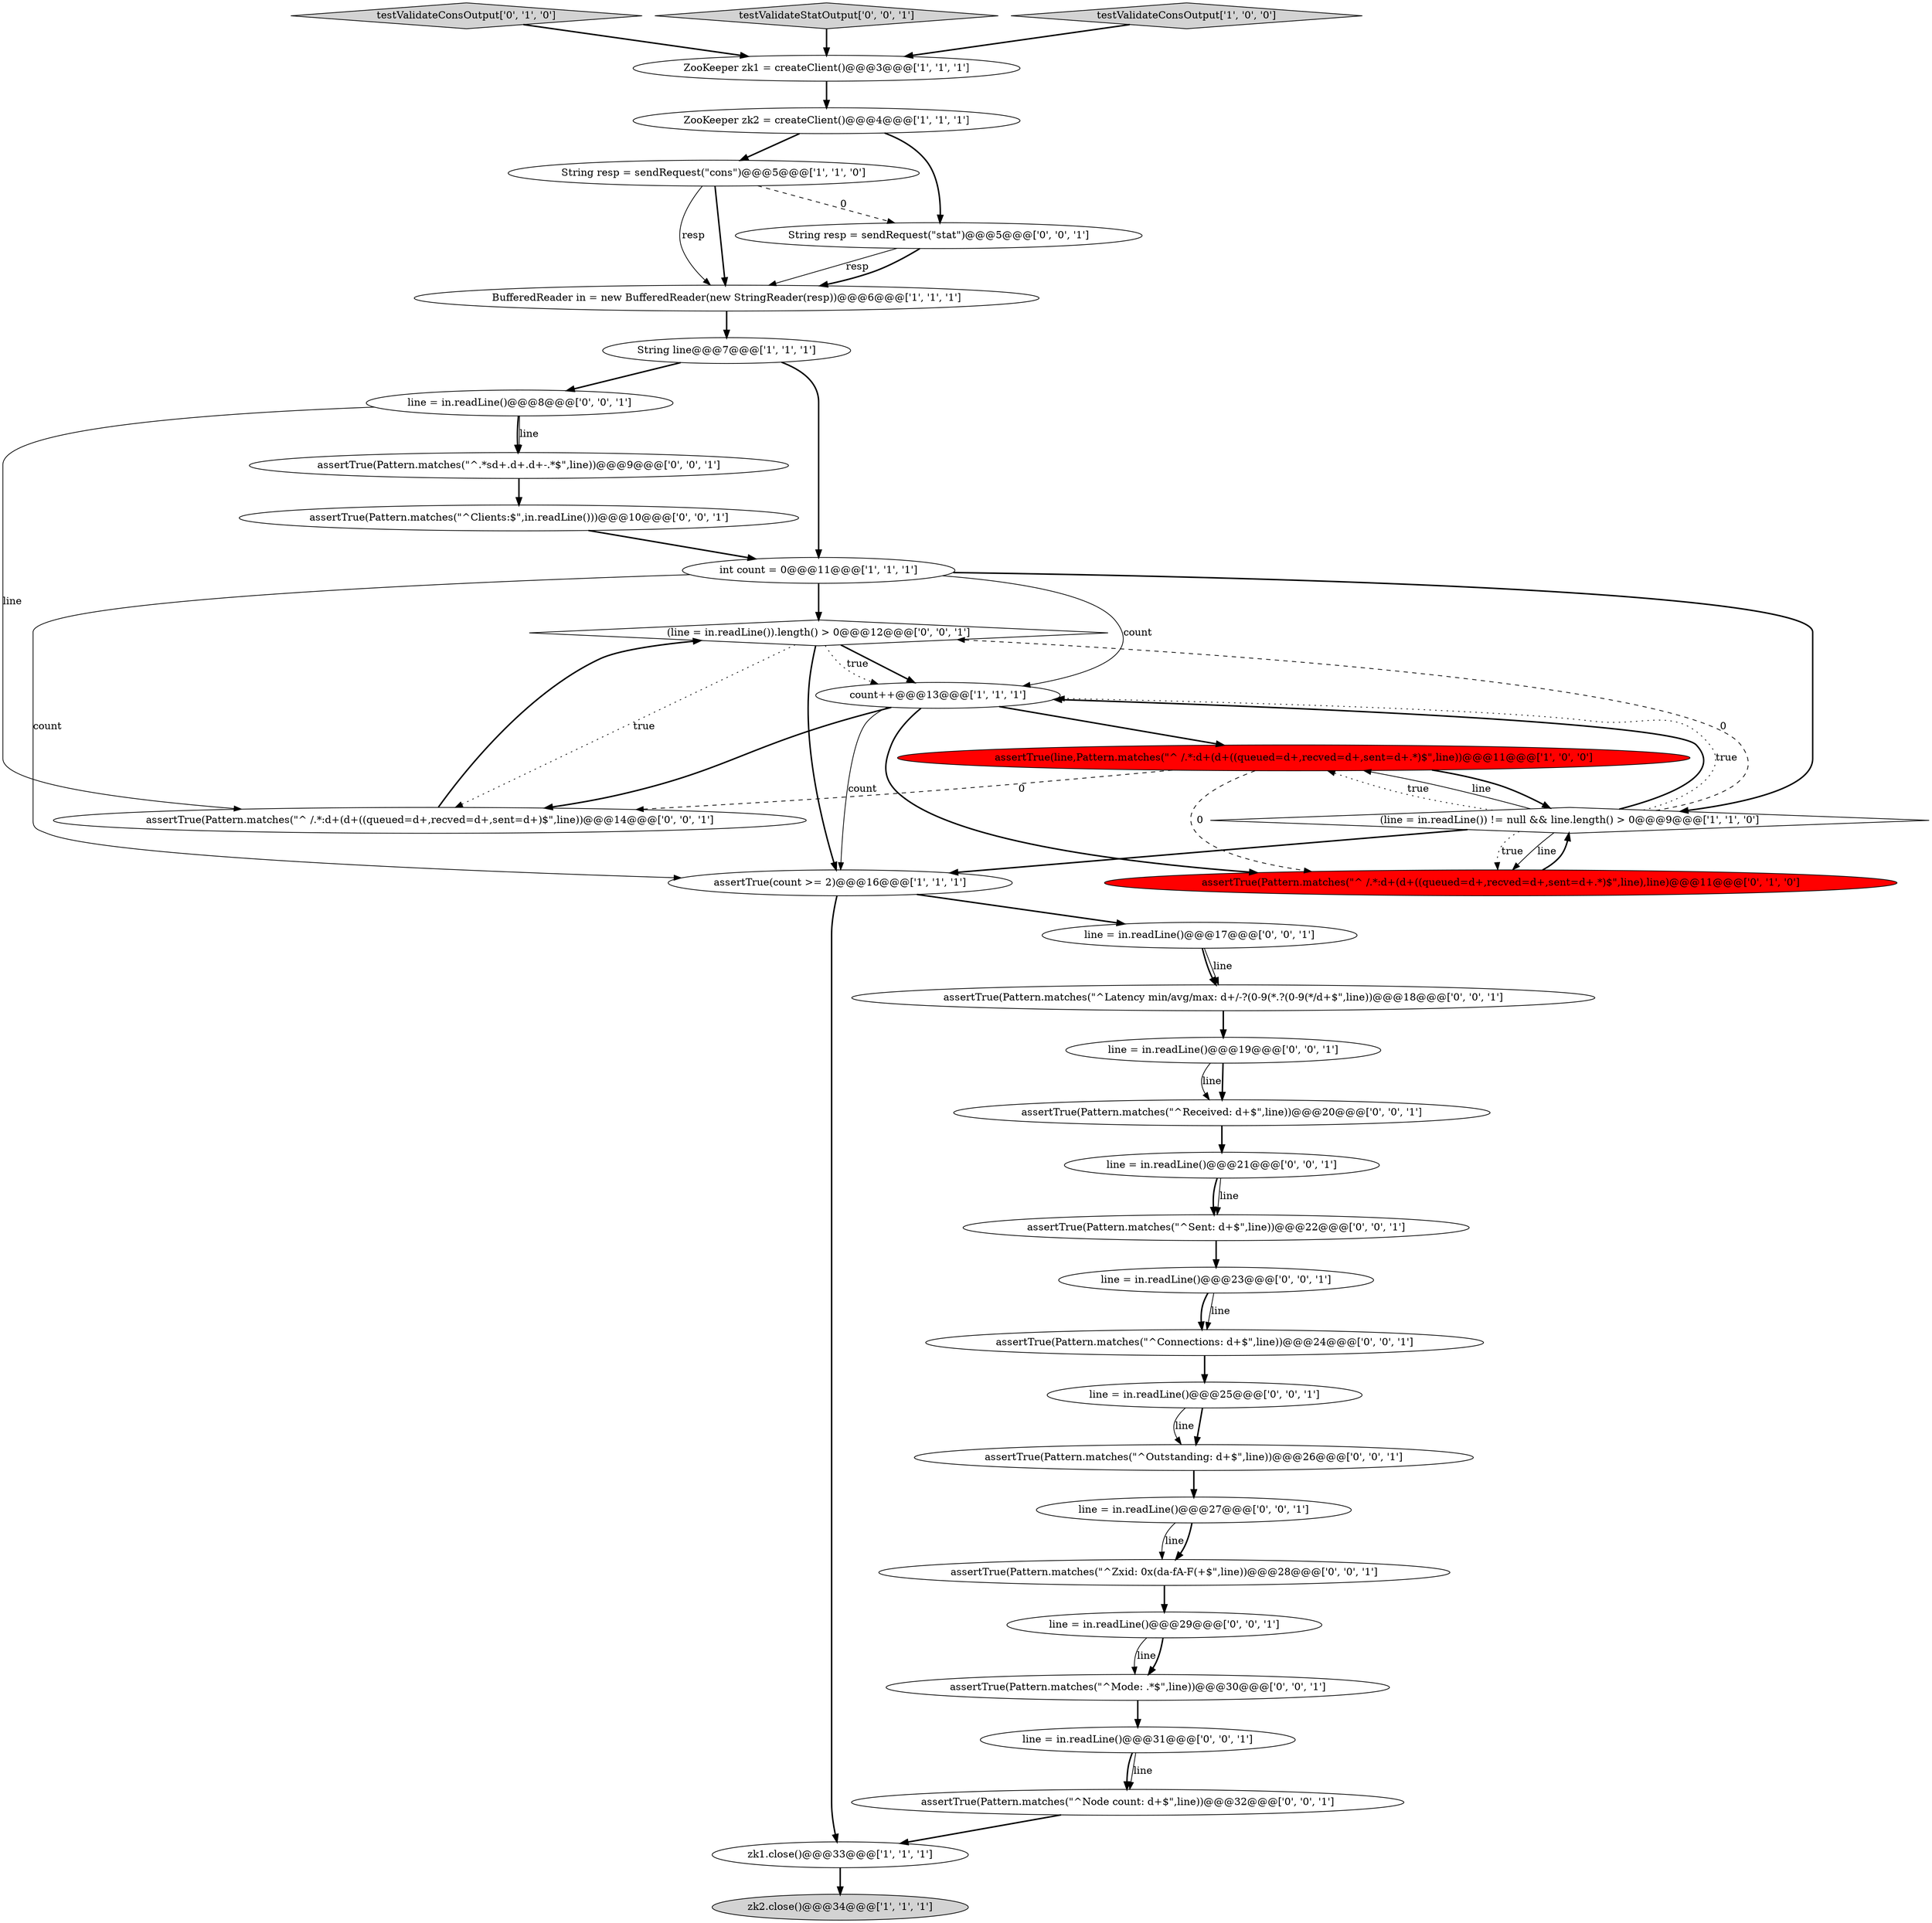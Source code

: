 digraph {
16 [style = filled, label = "(line = in.readLine()).length() > 0@@@12@@@['0', '0', '1']", fillcolor = white, shape = diamond image = "AAA0AAABBB3BBB"];
6 [style = filled, label = "zk2.close()@@@34@@@['1', '1', '1']", fillcolor = lightgray, shape = ellipse image = "AAA0AAABBB1BBB"];
32 [style = filled, label = "assertTrue(Pattern.matches(\"^ /.*:\d+\(\d+\(\(queued=\d+,recved=\d+,sent=\d+\)$\",line))@@@14@@@['0', '0', '1']", fillcolor = white, shape = ellipse image = "AAA0AAABBB3BBB"];
12 [style = filled, label = "(line = in.readLine()) != null && line.length() > 0@@@9@@@['1', '1', '0']", fillcolor = white, shape = diamond image = "AAA0AAABBB1BBB"];
11 [style = filled, label = "String resp = sendRequest(\"cons\")@@@5@@@['1', '1', '0']", fillcolor = white, shape = ellipse image = "AAA0AAABBB1BBB"];
25 [style = filled, label = "line = in.readLine()@@@29@@@['0', '0', '1']", fillcolor = white, shape = ellipse image = "AAA0AAABBB3BBB"];
21 [style = filled, label = "assertTrue(Pattern.matches(\"^Received: \d+$\",line))@@@20@@@['0', '0', '1']", fillcolor = white, shape = ellipse image = "AAA0AAABBB3BBB"];
27 [style = filled, label = "assertTrue(Pattern.matches(\"^.*\s\d+\.\d+\.\d+-.*$\",line))@@@9@@@['0', '0', '1']", fillcolor = white, shape = ellipse image = "AAA0AAABBB3BBB"];
33 [style = filled, label = "String resp = sendRequest(\"stat\")@@@5@@@['0', '0', '1']", fillcolor = white, shape = ellipse image = "AAA0AAABBB3BBB"];
13 [style = filled, label = "testValidateConsOutput['0', '1', '0']", fillcolor = lightgray, shape = diamond image = "AAA0AAABBB2BBB"];
9 [style = filled, label = "ZooKeeper zk1 = createClient()@@@3@@@['1', '1', '1']", fillcolor = white, shape = ellipse image = "AAA0AAABBB1BBB"];
3 [style = filled, label = "assertTrue(line,Pattern.matches(\"^ /.*:\d+\(\d+\(\(queued=\d+,recved=\d+,sent=\d+.*\)$\",line))@@@11@@@['1', '0', '0']", fillcolor = red, shape = ellipse image = "AAA1AAABBB1BBB"];
0 [style = filled, label = "int count = 0@@@11@@@['1', '1', '1']", fillcolor = white, shape = ellipse image = "AAA0AAABBB1BBB"];
26 [style = filled, label = "assertTrue(Pattern.matches(\"^Sent: \d+$\",line))@@@22@@@['0', '0', '1']", fillcolor = white, shape = ellipse image = "AAA0AAABBB3BBB"];
23 [style = filled, label = "assertTrue(Pattern.matches(\"^Node count: \d+$\",line))@@@32@@@['0', '0', '1']", fillcolor = white, shape = ellipse image = "AAA0AAABBB3BBB"];
37 [style = filled, label = "assertTrue(Pattern.matches(\"^Clients:$\",in.readLine()))@@@10@@@['0', '0', '1']", fillcolor = white, shape = ellipse image = "AAA0AAABBB3BBB"];
19 [style = filled, label = "testValidateStatOutput['0', '0', '1']", fillcolor = lightgray, shape = diamond image = "AAA0AAABBB3BBB"];
30 [style = filled, label = "line = in.readLine()@@@27@@@['0', '0', '1']", fillcolor = white, shape = ellipse image = "AAA0AAABBB3BBB"];
4 [style = filled, label = "testValidateConsOutput['1', '0', '0']", fillcolor = lightgray, shape = diamond image = "AAA0AAABBB1BBB"];
1 [style = filled, label = "assertTrue(count >= 2)@@@16@@@['1', '1', '1']", fillcolor = white, shape = ellipse image = "AAA0AAABBB1BBB"];
10 [style = filled, label = "count++@@@13@@@['1', '1', '1']", fillcolor = white, shape = ellipse image = "AAA0AAABBB1BBB"];
35 [style = filled, label = "assertTrue(Pattern.matches(\"^Connections: \d+$\",line))@@@24@@@['0', '0', '1']", fillcolor = white, shape = ellipse image = "AAA0AAABBB3BBB"];
24 [style = filled, label = "line = in.readLine()@@@21@@@['0', '0', '1']", fillcolor = white, shape = ellipse image = "AAA0AAABBB3BBB"];
34 [style = filled, label = "assertTrue(Pattern.matches(\"^Outstanding: \d+$\",line))@@@26@@@['0', '0', '1']", fillcolor = white, shape = ellipse image = "AAA0AAABBB3BBB"];
5 [style = filled, label = "BufferedReader in = new BufferedReader(new StringReader(resp))@@@6@@@['1', '1', '1']", fillcolor = white, shape = ellipse image = "AAA0AAABBB1BBB"];
2 [style = filled, label = "zk1.close()@@@33@@@['1', '1', '1']", fillcolor = white, shape = ellipse image = "AAA0AAABBB1BBB"];
22 [style = filled, label = "line = in.readLine()@@@17@@@['0', '0', '1']", fillcolor = white, shape = ellipse image = "AAA0AAABBB3BBB"];
20 [style = filled, label = "line = in.readLine()@@@19@@@['0', '0', '1']", fillcolor = white, shape = ellipse image = "AAA0AAABBB3BBB"];
28 [style = filled, label = "assertTrue(Pattern.matches(\"^Latency min/avg/max: \d+/-?(0-9(*.?(0-9(*/\d+$\",line))@@@18@@@['0', '0', '1']", fillcolor = white, shape = ellipse image = "AAA0AAABBB3BBB"];
7 [style = filled, label = "ZooKeeper zk2 = createClient()@@@4@@@['1', '1', '1']", fillcolor = white, shape = ellipse image = "AAA0AAABBB1BBB"];
14 [style = filled, label = "assertTrue(Pattern.matches(\"^ /.*:\d+\(\d+\(\(queued=\d+,recved=\d+,sent=\d+.*\)$\",line),line)@@@11@@@['0', '1', '0']", fillcolor = red, shape = ellipse image = "AAA1AAABBB2BBB"];
15 [style = filled, label = "line = in.readLine()@@@23@@@['0', '0', '1']", fillcolor = white, shape = ellipse image = "AAA0AAABBB3BBB"];
18 [style = filled, label = "line = in.readLine()@@@31@@@['0', '0', '1']", fillcolor = white, shape = ellipse image = "AAA0AAABBB3BBB"];
8 [style = filled, label = "String line@@@7@@@['1', '1', '1']", fillcolor = white, shape = ellipse image = "AAA0AAABBB1BBB"];
17 [style = filled, label = "assertTrue(Pattern.matches(\"^Mode: .*$\",line))@@@30@@@['0', '0', '1']", fillcolor = white, shape = ellipse image = "AAA0AAABBB3BBB"];
36 [style = filled, label = "line = in.readLine()@@@25@@@['0', '0', '1']", fillcolor = white, shape = ellipse image = "AAA0AAABBB3BBB"];
31 [style = filled, label = "assertTrue(Pattern.matches(\"^Zxid: 0x(\da-fA-F(+$\",line))@@@28@@@['0', '0', '1']", fillcolor = white, shape = ellipse image = "AAA0AAABBB3BBB"];
29 [style = filled, label = "line = in.readLine()@@@8@@@['0', '0', '1']", fillcolor = white, shape = ellipse image = "AAA0AAABBB3BBB"];
4->9 [style = bold, label=""];
5->8 [style = bold, label=""];
0->16 [style = bold, label=""];
37->0 [style = bold, label=""];
12->3 [style = dotted, label="true"];
7->11 [style = bold, label=""];
31->25 [style = bold, label=""];
29->27 [style = solid, label="line"];
18->23 [style = bold, label=""];
20->21 [style = solid, label="line"];
10->14 [style = bold, label=""];
16->10 [style = bold, label=""];
28->20 [style = bold, label=""];
2->6 [style = bold, label=""];
11->33 [style = dashed, label="0"];
12->16 [style = dashed, label="0"];
0->12 [style = bold, label=""];
12->3 [style = solid, label="line"];
11->5 [style = solid, label="resp"];
0->10 [style = solid, label="count"];
10->3 [style = bold, label=""];
33->5 [style = solid, label="resp"];
30->31 [style = solid, label="line"];
10->32 [style = bold, label=""];
22->28 [style = bold, label=""];
21->24 [style = bold, label=""];
3->12 [style = bold, label=""];
33->5 [style = bold, label=""];
32->16 [style = bold, label=""];
9->7 [style = bold, label=""];
0->1 [style = solid, label="count"];
12->1 [style = bold, label=""];
25->17 [style = solid, label="line"];
25->17 [style = bold, label=""];
34->30 [style = bold, label=""];
16->10 [style = dotted, label="true"];
15->35 [style = bold, label=""];
22->28 [style = solid, label="line"];
1->22 [style = bold, label=""];
20->21 [style = bold, label=""];
8->0 [style = bold, label=""];
10->1 [style = solid, label="count"];
7->33 [style = bold, label=""];
29->27 [style = bold, label=""];
11->5 [style = bold, label=""];
27->37 [style = bold, label=""];
24->26 [style = bold, label=""];
12->10 [style = bold, label=""];
18->23 [style = solid, label="line"];
12->14 [style = dotted, label="true"];
12->10 [style = dotted, label="true"];
16->1 [style = bold, label=""];
19->9 [style = bold, label=""];
30->31 [style = bold, label=""];
14->12 [style = bold, label=""];
24->26 [style = solid, label="line"];
26->15 [style = bold, label=""];
29->32 [style = solid, label="line"];
16->32 [style = dotted, label="true"];
15->35 [style = solid, label="line"];
1->2 [style = bold, label=""];
12->14 [style = solid, label="line"];
13->9 [style = bold, label=""];
23->2 [style = bold, label=""];
3->32 [style = dashed, label="0"];
35->36 [style = bold, label=""];
3->14 [style = dashed, label="0"];
36->34 [style = solid, label="line"];
8->29 [style = bold, label=""];
36->34 [style = bold, label=""];
17->18 [style = bold, label=""];
}
